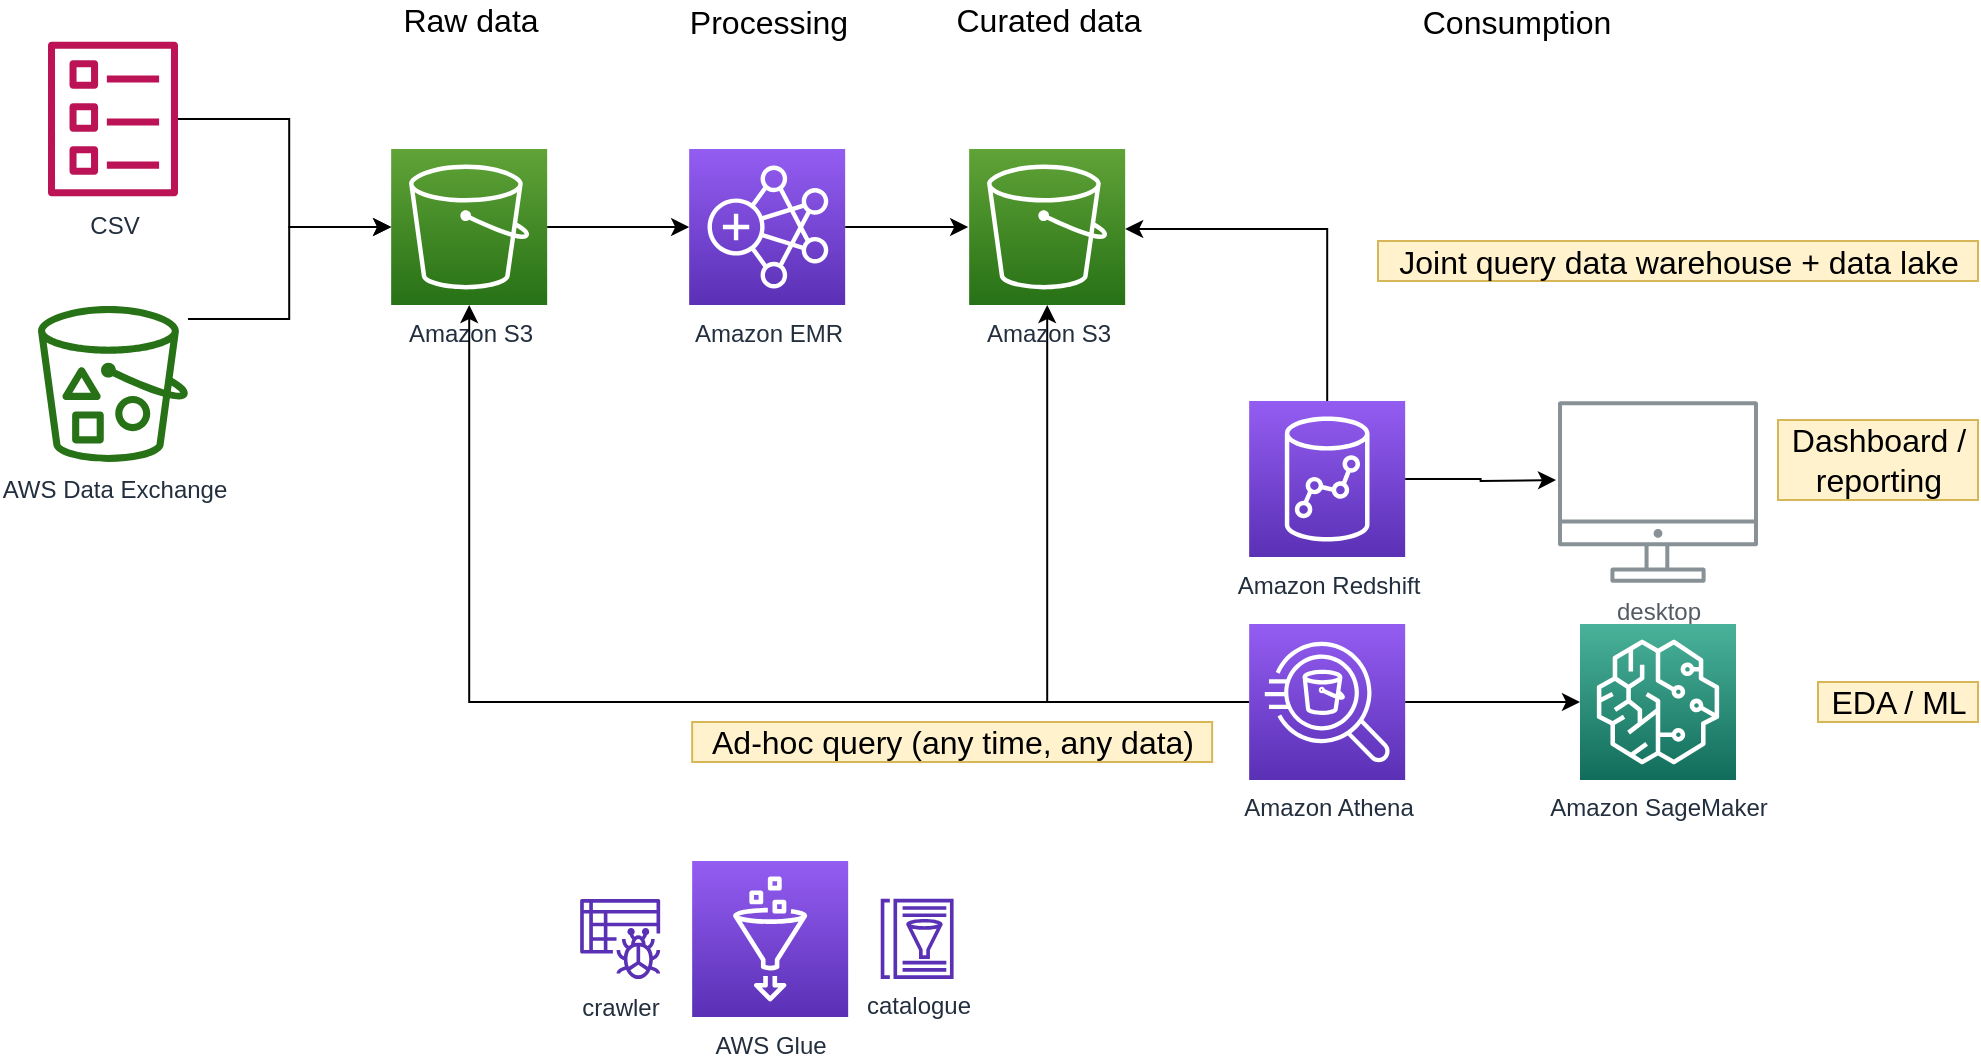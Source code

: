 <mxfile version="12.4.8" type="device" pages="10"><diagram name="00_full" id="GKLQstnQ7-5lVof6L0F3"><mxGraphModel dx="946" dy="595" grid="1" gridSize="10" guides="1" tooltips="1" connect="1" arrows="1" fold="1" page="1" pageScale="1" pageWidth="1169" pageHeight="827" math="0" shadow="0"><root><mxCell id="3rx2-EkXCwrATu4Odp12-0"/><mxCell id="3rx2-EkXCwrATu4Odp12-1" parent="3rx2-EkXCwrATu4Odp12-0"/><mxCell id="3rx2-EkXCwrATu4Odp12-2" value="desktop" style="outlineConnect=0;gradientColor=none;fontColor=#545B64;strokeColor=none;fillColor=#879196;dashed=0;verticalLabelPosition=bottom;verticalAlign=top;align=center;html=1;fontSize=12;fontStyle=0;aspect=fixed;shape=mxgraph.aws4.illustration_desktop;pointerEvents=1" vertex="1" parent="3rx2-EkXCwrATu4Odp12-1"><mxGeometry x="840" y="400.5" width="100" height="91" as="geometry"/></mxCell><mxCell id="3rx2-EkXCwrATu4Odp12-3" value="Processing" style="text;html=1;align=center;verticalAlign=middle;resizable=0;points=[];autosize=1;fontSize=16;" vertex="1" parent="3rx2-EkXCwrATu4Odp12-1"><mxGeometry x="399.58" y="200.5" width="90" height="20" as="geometry"/></mxCell><mxCell id="3rx2-EkXCwrATu4Odp12-4" value="Curated data" style="text;html=1;align=center;verticalAlign=middle;resizable=0;points=[];autosize=1;fontSize=16;" vertex="1" parent="3rx2-EkXCwrATu4Odp12-1"><mxGeometry x="529.58" y="200" width="110" height="20" as="geometry"/></mxCell><mxCell id="3rx2-EkXCwrATu4Odp12-5" value="Raw data" style="text;html=1;align=center;verticalAlign=middle;resizable=0;points=[];autosize=1;fontSize=16;" vertex="1" parent="3rx2-EkXCwrATu4Odp12-1"><mxGeometry x="255.58" y="200" width="80" height="20" as="geometry"/></mxCell><mxCell id="3rx2-EkXCwrATu4Odp12-6" value="" style="edgeStyle=orthogonalEdgeStyle;rounded=0;orthogonalLoop=1;jettySize=auto;html=1;fontSize=16;" edge="1" parent="3rx2-EkXCwrATu4Odp12-1" source="3rx2-EkXCwrATu4Odp12-7" target="3rx2-EkXCwrATu4Odp12-23"><mxGeometry relative="1" as="geometry"/></mxCell><mxCell id="3rx2-EkXCwrATu4Odp12-7" value="Amazon S3" style="outlineConnect=0;fontColor=#232F3E;gradientColor=#60A337;gradientDirection=north;fillColor=#277116;strokeColor=#ffffff;dashed=0;verticalLabelPosition=bottom;verticalAlign=top;align=center;html=1;fontSize=12;fontStyle=0;aspect=fixed;shape=mxgraph.aws4.resourceIcon;resIcon=mxgraph.aws4.s3;shadow=0;" vertex="1" parent="3rx2-EkXCwrATu4Odp12-1"><mxGeometry x="256.58" y="274.5" width="78" height="78" as="geometry"/></mxCell><mxCell id="3rx2-EkXCwrATu4Odp12-8" value="" style="edgeStyle=orthogonalEdgeStyle;rounded=0;orthogonalLoop=1;jettySize=auto;html=1;fontSize=16;" edge="1" parent="3rx2-EkXCwrATu4Odp12-1" source="3rx2-EkXCwrATu4Odp12-9" target="3rx2-EkXCwrATu4Odp12-7"><mxGeometry relative="1" as="geometry"><mxPoint x="315.58" y="260.5" as="targetPoint"/><Array as="points"><mxPoint x="205.58" y="359.5"/><mxPoint x="205.58" y="313.5"/></Array></mxGeometry></mxCell><mxCell id="3rx2-EkXCwrATu4Odp12-9" value="AWS Data Exchange" style="outlineConnect=0;fontColor=#232F3E;gradientColor=none;fillColor=#277116;strokeColor=none;dashed=0;verticalLabelPosition=bottom;verticalAlign=top;align=center;html=1;fontSize=12;fontStyle=0;aspect=fixed;pointerEvents=1;shape=mxgraph.aws4.bucket_with_objects;shadow=0;labelBackgroundColor=none;" vertex="1" parent="3rx2-EkXCwrATu4Odp12-1"><mxGeometry x="80" y="353" width="75" height="78" as="geometry"/></mxCell><mxCell id="3rx2-EkXCwrATu4Odp12-10" value="AWS Glue" style="outlineConnect=0;fontColor=#232F3E;gradientColor=#945DF2;gradientDirection=north;fillColor=#5A30B5;strokeColor=#ffffff;dashed=0;verticalLabelPosition=bottom;verticalAlign=top;align=center;html=1;fontSize=12;fontStyle=0;aspect=fixed;shape=mxgraph.aws4.resourceIcon;resIcon=mxgraph.aws4.glue;shadow=0;labelBackgroundColor=none;" vertex="1" parent="3rx2-EkXCwrATu4Odp12-1"><mxGeometry x="407.08" y="630.5" width="78" height="78" as="geometry"/></mxCell><mxCell id="3rx2-EkXCwrATu4Odp12-11" value="crawler" style="outlineConnect=0;fontColor=#232F3E;gradientColor=none;fillColor=#5A30B5;strokeColor=none;dashed=0;verticalLabelPosition=bottom;verticalAlign=top;align=center;html=1;fontSize=12;fontStyle=0;aspect=fixed;pointerEvents=1;shape=mxgraph.aws4.glue_crawlers;shadow=0;labelBackgroundColor=none;" vertex="1" parent="3rx2-EkXCwrATu4Odp12-1"><mxGeometry x="351.08" y="649.5" width="40" height="40" as="geometry"/></mxCell><mxCell id="3rx2-EkXCwrATu4Odp12-12" value="catalogue" style="outlineConnect=0;fontColor=#232F3E;gradientColor=none;fillColor=#5A30B5;strokeColor=none;dashed=0;verticalLabelPosition=bottom;verticalAlign=top;align=center;html=1;fontSize=12;fontStyle=0;aspect=fixed;pointerEvents=1;shape=mxgraph.aws4.glue_data_catalog;shadow=0;labelBackgroundColor=none;" vertex="1" parent="3rx2-EkXCwrATu4Odp12-1"><mxGeometry x="501.08" y="649.42" width="37" height="40.08" as="geometry"/></mxCell><mxCell id="3rx2-EkXCwrATu4Odp12-13" value="" style="edgeStyle=orthogonalEdgeStyle;rounded=0;orthogonalLoop=1;jettySize=auto;html=1;fontSize=16;" edge="1" parent="3rx2-EkXCwrATu4Odp12-1" source="3rx2-EkXCwrATu4Odp12-14" target="3rx2-EkXCwrATu4Odp12-7"><mxGeometry relative="1" as="geometry"><mxPoint x="230.0" y="259.5" as="targetPoint"/><Array as="points"><mxPoint x="205.58" y="259.5"/><mxPoint x="205.58" y="313.5"/></Array></mxGeometry></mxCell><mxCell id="3rx2-EkXCwrATu4Odp12-14" value="CSV" style="outlineConnect=0;fontColor=#232F3E;gradientColor=none;fillColor=#BC1356;strokeColor=none;dashed=0;verticalLabelPosition=bottom;verticalAlign=top;align=center;html=1;fontSize=12;fontStyle=0;aspect=fixed;pointerEvents=1;shape=mxgraph.aws4.template;shadow=0;labelBackgroundColor=none;" vertex="1" parent="3rx2-EkXCwrATu4Odp12-1"><mxGeometry x="85" y="220.5" width="65" height="78" as="geometry"/></mxCell><mxCell id="3rx2-EkXCwrATu4Odp12-15" value="" style="edgeStyle=orthogonalEdgeStyle;rounded=0;orthogonalLoop=1;jettySize=auto;html=1;fontSize=16;entryX=0;entryY=0.5;entryDx=0;entryDy=0;entryPerimeter=0;" edge="1" parent="3rx2-EkXCwrATu4Odp12-1" source="3rx2-EkXCwrATu4Odp12-17"><mxGeometry relative="1" as="geometry"><mxPoint x="839" y="440" as="targetPoint"/></mxGeometry></mxCell><mxCell id="3rx2-EkXCwrATu4Odp12-16" value="" style="edgeStyle=orthogonalEdgeStyle;rounded=0;orthogonalLoop=1;jettySize=auto;html=1;" edge="1" parent="3rx2-EkXCwrATu4Odp12-1" source="3rx2-EkXCwrATu4Odp12-17" target="3rx2-EkXCwrATu4Odp12-24"><mxGeometry relative="1" as="geometry"><mxPoint x="724.58" y="320.5" as="targetPoint"/><Array as="points"><mxPoint x="725.58" y="314.5"/></Array></mxGeometry></mxCell><mxCell id="3rx2-EkXCwrATu4Odp12-17" value="Amazon Redshift" style="outlineConnect=0;fontColor=#232F3E;gradientColor=#945DF2;gradientDirection=north;fillColor=#5A30B5;strokeColor=#ffffff;dashed=0;verticalLabelPosition=bottom;verticalAlign=top;align=center;html=1;fontSize=12;fontStyle=0;aspect=fixed;shape=mxgraph.aws4.resourceIcon;resIcon=mxgraph.aws4.redshift;shadow=0;labelBackgroundColor=none;" vertex="1" parent="3rx2-EkXCwrATu4Odp12-1"><mxGeometry x="685.58" y="400.5" width="78" height="78" as="geometry"/></mxCell><mxCell id="3rx2-EkXCwrATu4Odp12-18" value="" style="edgeStyle=orthogonalEdgeStyle;rounded=0;orthogonalLoop=1;jettySize=auto;html=1;fontSize=16;" edge="1" parent="3rx2-EkXCwrATu4Odp12-1" source="3rx2-EkXCwrATu4Odp12-21" target="3rx2-EkXCwrATu4Odp12-25"><mxGeometry relative="1" as="geometry"><mxPoint x="863.58" y="551.5" as="targetPoint"/></mxGeometry></mxCell><mxCell id="3rx2-EkXCwrATu4Odp12-19" value="" style="edgeStyle=orthogonalEdgeStyle;rounded=0;orthogonalLoop=1;jettySize=auto;html=1;" edge="1" parent="3rx2-EkXCwrATu4Odp12-1" source="3rx2-EkXCwrATu4Odp12-21" target="3rx2-EkXCwrATu4Odp12-7"><mxGeometry relative="1" as="geometry"><mxPoint x="605.58" y="492.67" as="targetPoint"/></mxGeometry></mxCell><mxCell id="3rx2-EkXCwrATu4Odp12-20" value="" style="edgeStyle=orthogonalEdgeStyle;rounded=0;orthogonalLoop=1;jettySize=auto;html=1;" edge="1" parent="3rx2-EkXCwrATu4Odp12-1" source="3rx2-EkXCwrATu4Odp12-21" target="3rx2-EkXCwrATu4Odp12-24"><mxGeometry relative="1" as="geometry"/></mxCell><mxCell id="3rx2-EkXCwrATu4Odp12-21" value="Amazon Athena" style="outlineConnect=0;fontColor=#232F3E;gradientColor=#945DF2;gradientDirection=north;fillColor=#5A30B5;strokeColor=#ffffff;dashed=0;verticalLabelPosition=bottom;verticalAlign=top;align=center;html=1;fontSize=12;fontStyle=0;aspect=fixed;shape=mxgraph.aws4.resourceIcon;resIcon=mxgraph.aws4.athena;shadow=0;labelBackgroundColor=none;" vertex="1" parent="3rx2-EkXCwrATu4Odp12-1"><mxGeometry x="685.58" y="512" width="78" height="78" as="geometry"/></mxCell><mxCell id="3rx2-EkXCwrATu4Odp12-22" value="" style="edgeStyle=orthogonalEdgeStyle;rounded=0;orthogonalLoop=1;jettySize=auto;html=1;fontSize=16;" edge="1" parent="3rx2-EkXCwrATu4Odp12-1" source="3rx2-EkXCwrATu4Odp12-23"><mxGeometry relative="1" as="geometry"><mxPoint x="545.08" y="313.5" as="targetPoint"/></mxGeometry></mxCell><mxCell id="3rx2-EkXCwrATu4Odp12-23" value="Amazon EMR" style="outlineConnect=0;fontColor=#232F3E;gradientColor=#945DF2;gradientDirection=north;fillColor=#5A30B5;strokeColor=#ffffff;dashed=0;verticalLabelPosition=bottom;verticalAlign=top;align=center;html=1;fontSize=12;fontStyle=0;aspect=fixed;shape=mxgraph.aws4.resourceIcon;resIcon=mxgraph.aws4.emr;shadow=0;labelBackgroundColor=none;" vertex="1" parent="3rx2-EkXCwrATu4Odp12-1"><mxGeometry x="405.58" y="274.5" width="78" height="78" as="geometry"/></mxCell><mxCell id="3rx2-EkXCwrATu4Odp12-24" value="Amazon S3" style="outlineConnect=0;fontColor=#232F3E;gradientColor=#60A337;gradientDirection=north;fillColor=#277116;strokeColor=#ffffff;dashed=0;verticalLabelPosition=bottom;verticalAlign=top;align=center;html=1;fontSize=12;fontStyle=0;aspect=fixed;shape=mxgraph.aws4.resourceIcon;resIcon=mxgraph.aws4.s3;shadow=0;" vertex="1" parent="3rx2-EkXCwrATu4Odp12-1"><mxGeometry x="545.58" y="274.5" width="78" height="78" as="geometry"/></mxCell><mxCell id="3rx2-EkXCwrATu4Odp12-25" value="Amazon SageMaker" style="outlineConnect=0;fontColor=#232F3E;gradientColor=#4AB29A;gradientDirection=north;fillColor=#116D5B;strokeColor=#ffffff;dashed=0;verticalLabelPosition=bottom;verticalAlign=top;align=center;html=1;fontSize=12;fontStyle=0;aspect=fixed;shape=mxgraph.aws4.resourceIcon;resIcon=mxgraph.aws4.sagemaker;shadow=0;labelBackgroundColor=none;" vertex="1" parent="3rx2-EkXCwrATu4Odp12-1"><mxGeometry x="851.0" y="512" width="78" height="78" as="geometry"/></mxCell><mxCell id="3rx2-EkXCwrATu4Odp12-26" value="Consumption" style="text;html=1;align=center;verticalAlign=middle;resizable=0;points=[];autosize=1;fontSize=16;" vertex="1" parent="3rx2-EkXCwrATu4Odp12-1"><mxGeometry x="763.58" y="200.5" width="110" height="20" as="geometry"/></mxCell><mxCell id="3rx2-EkXCwrATu4Odp12-27" value="&lt;div&gt;Dashboard /&lt;/div&gt;&lt;div&gt;reporting&lt;br&gt;&lt;/div&gt;" style="text;html=1;align=center;verticalAlign=middle;resizable=0;points=[];autosize=1;fontSize=16;fillColor=#fff2cc;strokeColor=#d6b656;" vertex="1" parent="3rx2-EkXCwrATu4Odp12-1"><mxGeometry x="950.0" y="410" width="100" height="40" as="geometry"/></mxCell><mxCell id="3rx2-EkXCwrATu4Odp12-28" value="EDA / ML" style="text;html=1;align=center;verticalAlign=middle;resizable=0;points=[];autosize=1;fontSize=16;fillColor=#fff2cc;strokeColor=#d6b656;" vertex="1" parent="3rx2-EkXCwrATu4Odp12-1"><mxGeometry x="970.0" y="541" width="80" height="20" as="geometry"/></mxCell><mxCell id="3rx2-EkXCwrATu4Odp12-29" value="Joint query data warehouse + data lake" style="text;html=1;align=center;verticalAlign=middle;resizable=0;points=[];autosize=1;fontSize=16;fillColor=#fff2cc;strokeColor=#d6b656;" vertex="1" parent="3rx2-EkXCwrATu4Odp12-1"><mxGeometry x="750.0" y="320.5" width="300" height="20" as="geometry"/></mxCell><mxCell id="3rx2-EkXCwrATu4Odp12-30" value="Ad-hoc query (any time, any data)" style="text;html=1;align=center;verticalAlign=middle;resizable=0;points=[];autosize=1;fontSize=16;fillColor=#fff2cc;strokeColor=#d6b656;" vertex="1" parent="3rx2-EkXCwrATu4Odp12-1"><mxGeometry x="407.08" y="561" width="260" height="20" as="geometry"/></mxCell></root></mxGraphModel></diagram><diagram id="28jTeWL5jl0K-ozA1psI" name="00_condense"><mxGraphModel dx="1351" dy="850" grid="1" gridSize="10" guides="1" tooltips="1" connect="1" arrows="1" fold="1" page="1" pageScale="1" pageWidth="1169" pageHeight="827" math="0" shadow="0"><root><mxCell id="pvsDEKqfKqpn3GGXl1eQ-0"/><mxCell id="pvsDEKqfKqpn3GGXl1eQ-1" parent="pvsDEKqfKqpn3GGXl1eQ-0"/><mxCell id="pvsDEKqfKqpn3GGXl1eQ-2" value="Processing" style="text;html=1;align=center;verticalAlign=middle;resizable=0;points=[];autosize=1;fontSize=16;" parent="pvsDEKqfKqpn3GGXl1eQ-1" vertex="1"><mxGeometry x="399.58" y="200.5" width="90" height="20" as="geometry"/></mxCell><mxCell id="pvsDEKqfKqpn3GGXl1eQ-3" value="Curated data" style="text;html=1;align=center;verticalAlign=middle;resizable=0;points=[];autosize=1;fontSize=16;" parent="pvsDEKqfKqpn3GGXl1eQ-1" vertex="1"><mxGeometry x="529.58" y="200" width="110" height="20" as="geometry"/></mxCell><mxCell id="pvsDEKqfKqpn3GGXl1eQ-4" value="Raw data" style="text;html=1;align=center;verticalAlign=middle;resizable=0;points=[];autosize=1;fontSize=16;" parent="pvsDEKqfKqpn3GGXl1eQ-1" vertex="1"><mxGeometry x="255.58" y="200" width="80" height="20" as="geometry"/></mxCell><mxCell id="pvsDEKqfKqpn3GGXl1eQ-5" value="" style="edgeStyle=orthogonalEdgeStyle;rounded=0;orthogonalLoop=1;jettySize=auto;html=1;fontSize=16;" parent="pvsDEKqfKqpn3GGXl1eQ-1" source="pvsDEKqfKqpn3GGXl1eQ-6" target="gVqpliFxACIbC6INJgNB-0" edge="1"><mxGeometry relative="1" as="geometry"><mxPoint x="405.58" y="313.5" as="targetPoint"/></mxGeometry></mxCell><mxCell id="pvsDEKqfKqpn3GGXl1eQ-6" value="Amazon S3" style="outlineConnect=0;fontColor=#232F3E;gradientColor=#60A337;gradientDirection=north;fillColor=#277116;strokeColor=#ffffff;dashed=0;verticalLabelPosition=bottom;verticalAlign=top;align=center;html=1;fontSize=12;fontStyle=0;aspect=fixed;shape=mxgraph.aws4.resourceIcon;resIcon=mxgraph.aws4.s3;shadow=0;" parent="pvsDEKqfKqpn3GGXl1eQ-1" vertex="1"><mxGeometry x="255.58" y="274.5" width="78" height="78" as="geometry"/></mxCell><mxCell id="pvsDEKqfKqpn3GGXl1eQ-9" value="AWS Glue" style="outlineConnect=0;fontColor=#232F3E;gradientColor=#945DF2;gradientDirection=north;fillColor=#5A30B5;strokeColor=#ffffff;dashed=0;verticalLabelPosition=bottom;verticalAlign=top;align=center;html=1;fontSize=12;fontStyle=0;aspect=fixed;shape=mxgraph.aws4.resourceIcon;resIcon=mxgraph.aws4.glue;shadow=0;labelBackgroundColor=none;" parent="pvsDEKqfKqpn3GGXl1eQ-1" vertex="1"><mxGeometry x="401.08" y="483" width="78" height="78" as="geometry"/></mxCell><mxCell id="pvsDEKqfKqpn3GGXl1eQ-10" value="crawler" style="outlineConnect=0;fontColor=#232F3E;gradientColor=none;fillColor=#5A30B5;strokeColor=none;dashed=0;verticalLabelPosition=bottom;verticalAlign=top;align=center;html=1;fontSize=12;fontStyle=0;aspect=fixed;pointerEvents=1;shape=mxgraph.aws4.glue_crawlers;shadow=0;labelBackgroundColor=none;" parent="pvsDEKqfKqpn3GGXl1eQ-1" vertex="1"><mxGeometry x="345.08" y="502" width="40" height="40" as="geometry"/></mxCell><mxCell id="pvsDEKqfKqpn3GGXl1eQ-11" value="catalogue" style="outlineConnect=0;fontColor=#232F3E;gradientColor=none;fillColor=#5A30B5;strokeColor=none;dashed=0;verticalLabelPosition=bottom;verticalAlign=top;align=center;html=1;fontSize=12;fontStyle=0;aspect=fixed;pointerEvents=1;shape=mxgraph.aws4.glue_data_catalog;shadow=0;labelBackgroundColor=none;" parent="pvsDEKqfKqpn3GGXl1eQ-1" vertex="1"><mxGeometry x="495.08" y="501.92" width="37" height="40.08" as="geometry"/></mxCell><mxCell id="BkY37EVzq2oAwr2mrJbB-5" style="edgeStyle=orthogonalEdgeStyle;rounded=0;orthogonalLoop=1;jettySize=auto;html=1;" edge="1" parent="pvsDEKqfKqpn3GGXl1eQ-1" source="pvsDEKqfKqpn3GGXl1eQ-13" target="pvsDEKqfKqpn3GGXl1eQ-6"><mxGeometry relative="1" as="geometry"/></mxCell><mxCell id="pvsDEKqfKqpn3GGXl1eQ-13" value="CSV" style="outlineConnect=0;fontColor=#232F3E;gradientColor=none;fillColor=#BC1356;strokeColor=none;dashed=0;verticalLabelPosition=bottom;verticalAlign=top;align=center;html=1;fontSize=12;fontStyle=0;aspect=fixed;pointerEvents=1;shape=mxgraph.aws4.template;shadow=0;labelBackgroundColor=none;" parent="pvsDEKqfKqpn3GGXl1eQ-1" vertex="1"><mxGeometry x="85" y="274.5" width="65" height="78" as="geometry"/></mxCell><mxCell id="pvsDEKqfKqpn3GGXl1eQ-18" value="" style="edgeStyle=orthogonalEdgeStyle;rounded=0;orthogonalLoop=1;jettySize=auto;html=1;" parent="pvsDEKqfKqpn3GGXl1eQ-1" source="pvsDEKqfKqpn3GGXl1eQ-20" target="pvsDEKqfKqpn3GGXl1eQ-6" edge="1"><mxGeometry relative="1" as="geometry"><mxPoint x="605.58" y="492.67" as="targetPoint"/></mxGeometry></mxCell><mxCell id="pvsDEKqfKqpn3GGXl1eQ-19" value="" style="edgeStyle=orthogonalEdgeStyle;rounded=0;orthogonalLoop=1;jettySize=auto;html=1;" parent="pvsDEKqfKqpn3GGXl1eQ-1" source="pvsDEKqfKqpn3GGXl1eQ-20" target="pvsDEKqfKqpn3GGXl1eQ-23" edge="1"><mxGeometry relative="1" as="geometry"/></mxCell><mxCell id="BkY37EVzq2oAwr2mrJbB-1" value="" style="edgeStyle=orthogonalEdgeStyle;rounded=0;orthogonalLoop=1;jettySize=auto;html=1;" edge="1" parent="pvsDEKqfKqpn3GGXl1eQ-1" source="pvsDEKqfKqpn3GGXl1eQ-20" target="BkY37EVzq2oAwr2mrJbB-0"><mxGeometry relative="1" as="geometry"><mxPoint x="724.58" y="320.5" as="targetPoint"/></mxGeometry></mxCell><mxCell id="BkY37EVzq2oAwr2mrJbB-2" style="edgeStyle=orthogonalEdgeStyle;rounded=0;orthogonalLoop=1;jettySize=auto;html=1;" edge="1" parent="pvsDEKqfKqpn3GGXl1eQ-1" source="pvsDEKqfKqpn3GGXl1eQ-20" target="pvsDEKqfKqpn3GGXl1eQ-24"><mxGeometry relative="1" as="geometry"/></mxCell><mxCell id="pvsDEKqfKqpn3GGXl1eQ-20" value="Amazon Athena" style="outlineConnect=0;fontColor=#232F3E;gradientColor=#945DF2;gradientDirection=north;fillColor=#5A30B5;strokeColor=#ffffff;dashed=0;verticalLabelPosition=bottom;verticalAlign=top;align=center;html=1;fontSize=12;fontStyle=0;aspect=fixed;shape=mxgraph.aws4.resourceIcon;resIcon=mxgraph.aws4.athena;shadow=0;labelBackgroundColor=none;" parent="pvsDEKqfKqpn3GGXl1eQ-1" vertex="1"><mxGeometry x="685.58" y="400.5" width="78" height="78" as="geometry"/></mxCell><mxCell id="pvsDEKqfKqpn3GGXl1eQ-23" value="Amazon S3" style="outlineConnect=0;fontColor=#232F3E;gradientColor=#60A337;gradientDirection=north;fillColor=#277116;strokeColor=#ffffff;dashed=0;verticalLabelPosition=bottom;verticalAlign=top;align=center;html=1;fontSize=12;fontStyle=0;aspect=fixed;shape=mxgraph.aws4.resourceIcon;resIcon=mxgraph.aws4.s3;shadow=0;" parent="pvsDEKqfKqpn3GGXl1eQ-1" vertex="1"><mxGeometry x="545.58" y="274.5" width="78" height="78" as="geometry"/></mxCell><mxCell id="pvsDEKqfKqpn3GGXl1eQ-24" value="Amazon SageMaker" style="outlineConnect=0;fontColor=#232F3E;gradientColor=#4AB29A;gradientDirection=north;fillColor=#116D5B;strokeColor=#ffffff;dashed=0;verticalLabelPosition=bottom;verticalAlign=top;align=center;html=1;fontSize=12;fontStyle=0;aspect=fixed;shape=mxgraph.aws4.resourceIcon;resIcon=mxgraph.aws4.sagemaker;shadow=0;labelBackgroundColor=none;" parent="pvsDEKqfKqpn3GGXl1eQ-1" vertex="1"><mxGeometry x="851.0" y="530" width="78" height="78" as="geometry"/></mxCell><mxCell id="pvsDEKqfKqpn3GGXl1eQ-25" value="Consumption" style="text;html=1;align=center;verticalAlign=middle;resizable=0;points=[];autosize=1;fontSize=16;" parent="pvsDEKqfKqpn3GGXl1eQ-1" vertex="1"><mxGeometry x="763.58" y="200.5" width="110" height="20" as="geometry"/></mxCell><mxCell id="pvsDEKqfKqpn3GGXl1eQ-27" value="Visualize" style="text;html=1;align=center;verticalAlign=middle;resizable=0;points=[];autosize=1;fontSize=16;fillColor=#fff2cc;strokeColor=#d6b656;" parent="pvsDEKqfKqpn3GGXl1eQ-1" vertex="1"><mxGeometry x="970.0" y="304" width="80" height="20" as="geometry"/></mxCell><mxCell id="pvsDEKqfKqpn3GGXl1eQ-28" value="EDA / ML" style="text;html=1;align=center;verticalAlign=middle;resizable=0;points=[];autosize=1;fontSize=16;fillColor=#fff2cc;strokeColor=#d6b656;" parent="pvsDEKqfKqpn3GGXl1eQ-1" vertex="1"><mxGeometry x="970.0" y="559" width="80" height="20" as="geometry"/></mxCell><mxCell id="BkY37EVzq2oAwr2mrJbB-4" style="edgeStyle=orthogonalEdgeStyle;rounded=0;orthogonalLoop=1;jettySize=auto;html=1;" edge="1" parent="pvsDEKqfKqpn3GGXl1eQ-1" source="gVqpliFxACIbC6INJgNB-0" target="pvsDEKqfKqpn3GGXl1eQ-23"><mxGeometry relative="1" as="geometry"/></mxCell><mxCell id="gVqpliFxACIbC6INJgNB-0" value="Amazon Athena" style="outlineConnect=0;fontColor=#232F3E;gradientColor=#945DF2;gradientDirection=north;fillColor=#5A30B5;strokeColor=#ffffff;dashed=0;verticalLabelPosition=bottom;verticalAlign=top;align=center;html=1;fontSize=12;fontStyle=0;aspect=fixed;shape=mxgraph.aws4.resourceIcon;resIcon=mxgraph.aws4.athena;shadow=0;labelBackgroundColor=none;" vertex="1" parent="pvsDEKqfKqpn3GGXl1eQ-1"><mxGeometry x="401.08" y="274.5" width="78" height="78" as="geometry"/></mxCell><mxCell id="BkY37EVzq2oAwr2mrJbB-0" value="&lt;div&gt;Amazon QuickSight&lt;/div&gt;" style="outlineConnect=0;fontColor=#232F3E;gradientColor=#945DF2;gradientDirection=north;fillColor=#5A30B5;strokeColor=#ffffff;dashed=0;verticalLabelPosition=bottom;verticalAlign=top;align=center;html=1;fontSize=12;fontStyle=0;aspect=fixed;shape=mxgraph.aws4.resourceIcon;resIcon=mxgraph.aws4.quicksight;" vertex="1" parent="pvsDEKqfKqpn3GGXl1eQ-1"><mxGeometry x="851" y="275" width="78" height="78" as="geometry"/></mxCell></root></mxGraphModel></diagram><diagram id="U-VsPy1Z29T7NW2AQ48v" name="03_catalogue"><mxGraphModel dx="946" dy="595" grid="1" gridSize="10" guides="1" tooltips="1" connect="1" arrows="1" fold="1" page="1" pageScale="1" pageWidth="1169" pageHeight="827" math="0" shadow="0"><root><mxCell id="6fgmpTFFbpjhXCeBnfsn-0"/><mxCell id="6fgmpTFFbpjhXCeBnfsn-1" parent="6fgmpTFFbpjhXCeBnfsn-0"/><mxCell id="5Q3wDxLrMchPU_UJPFLm-0" value="AWS Glue" style="fillColor=none;strokeColor=#5A6C86;dashed=1;verticalAlign=top;fontStyle=0;fontColor=#5A6C86;" parent="6fgmpTFFbpjhXCeBnfsn-1" vertex="1"><mxGeometry x="520" y="180" width="220" height="390" as="geometry"/></mxCell><mxCell id="6fgmpTFFbpjhXCeBnfsn-3" value="Raw data (TSV)" style="outlineConnect=0;fontColor=#232F3E;gradientColor=none;fillColor=#277116;strokeColor=none;dashed=0;verticalLabelPosition=bottom;verticalAlign=top;align=center;html=1;fontSize=12;fontStyle=0;aspect=fixed;pointerEvents=1;shape=mxgraph.aws4.bucket_with_objects;" parent="6fgmpTFFbpjhXCeBnfsn-1" vertex="1"><mxGeometry x="397.5" y="340" width="75" height="78" as="geometry"/></mxCell><mxCell id="6fgmpTFFbpjhXCeBnfsn-4" value="" style="edgeStyle=orthogonalEdgeStyle;rounded=0;orthogonalLoop=1;jettySize=auto;html=1;" parent="6fgmpTFFbpjhXCeBnfsn-1" source="6fgmpTFFbpjhXCeBnfsn-6" target="6fgmpTFFbpjhXCeBnfsn-3" edge="1"><mxGeometry relative="1" as="geometry"><mxPoint x="527.5" y="289" as="targetPoint"/></mxGeometry></mxCell><mxCell id="6fgmpTFFbpjhXCeBnfsn-5" value="" style="edgeStyle=orthogonalEdgeStyle;rounded=0;orthogonalLoop=1;jettySize=auto;html=1;" parent="6fgmpTFFbpjhXCeBnfsn-1" source="6fgmpTFFbpjhXCeBnfsn-6" target="6fgmpTFFbpjhXCeBnfsn-8" edge="1"><mxGeometry relative="1" as="geometry"><mxPoint x="646.5" y="408" as="targetPoint"/></mxGeometry></mxCell><mxCell id="6fgmpTFFbpjhXCeBnfsn-6" value="crawler" style="outlineConnect=0;fontColor=#232F3E;gradientColor=none;fillColor=#5A30B5;strokeColor=none;dashed=0;verticalLabelPosition=bottom;verticalAlign=top;align=center;html=1;fontSize=12;fontStyle=0;aspect=fixed;pointerEvents=1;shape=mxgraph.aws4.glue_crawlers;" parent="6fgmpTFFbpjhXCeBnfsn-1" vertex="1"><mxGeometry x="607.5" y="250" width="78" height="78" as="geometry"/></mxCell><mxCell id="6fgmpTFFbpjhXCeBnfsn-8" value="Data catalogue" style="outlineConnect=0;fontColor=#232F3E;gradientColor=none;fillColor=#5A30B5;strokeColor=none;dashed=0;verticalLabelPosition=bottom;verticalAlign=top;align=center;html=1;fontSize=12;fontStyle=0;aspect=fixed;pointerEvents=1;shape=mxgraph.aws4.glue_data_catalog;" parent="6fgmpTFFbpjhXCeBnfsn-1" vertex="1"><mxGeometry x="610.5" y="440" width="72" height="78" as="geometry"/></mxCell><mxCell id="6fgmpTFFbpjhXCeBnfsn-9" value="crawl" style="text;html=1;align=center;verticalAlign=middle;resizable=0;points=[];autosize=1;fillColor=#fff2cc;strokeColor=#d6b656;" parent="6fgmpTFFbpjhXCeBnfsn-1" vertex="1"><mxGeometry x="537.5" y="259" width="40" height="20" as="geometry"/></mxCell><mxCell id="6fgmpTFFbpjhXCeBnfsn-10" value="update" style="text;html=1;align=center;verticalAlign=middle;resizable=0;points=[];autosize=1;fillColor=#fff2cc;strokeColor=#d6b656;" parent="6fgmpTFFbpjhXCeBnfsn-1" vertex="1"><mxGeometry x="587.5" y="370" width="50" height="20" as="geometry"/></mxCell><mxCell id="5Q3wDxLrMchPU_UJPFLm-1" value="" style="outlineConnect=0;fontColor=#232F3E;gradientColor=#945DF2;gradientDirection=north;fillColor=#5A30B5;strokeColor=#ffffff;dashed=0;verticalLabelPosition=bottom;verticalAlign=top;align=center;html=1;fontSize=12;fontStyle=0;aspect=fixed;shape=mxgraph.aws4.resourceIcon;resIcon=mxgraph.aws4.glue;" parent="6fgmpTFFbpjhXCeBnfsn-1" vertex="1"><mxGeometry x="686" y="140" width="78" height="78" as="geometry"/></mxCell></root></mxGraphModel></diagram><diagram id="kKbvsb79v2O4-xA4xWLM" name="04_quicklook"><mxGraphModel dx="946" dy="595" grid="1" gridSize="10" guides="1" tooltips="1" connect="1" arrows="1" fold="1" page="1" pageScale="1" pageWidth="1169" pageHeight="827" math="0" shadow="0"><root><mxCell id="tdP_LiCUqxxIfHCXG3zi-0"/><mxCell id="tdP_LiCUqxxIfHCXG3zi-1" parent="tdP_LiCUqxxIfHCXG3zi-0"/><mxCell id="tdP_LiCUqxxIfHCXG3zi-2" value="Data" style="outlineConnect=0;fontColor=#232F3E;gradientColor=none;fillColor=#277116;strokeColor=none;dashed=0;verticalLabelPosition=bottom;verticalAlign=top;align=center;html=1;fontSize=12;fontStyle=0;aspect=fixed;pointerEvents=1;shape=mxgraph.aws4.bucket_with_objects;" parent="tdP_LiCUqxxIfHCXG3zi-1" vertex="1"><mxGeometry x="390" y="384" width="75" height="78" as="geometry"/></mxCell><mxCell id="tdP_LiCUqxxIfHCXG3zi-3" value="Glue data catalogue" style="outlineConnect=0;fontColor=#232F3E;gradientColor=none;fillColor=#5A30B5;strokeColor=none;dashed=0;verticalLabelPosition=bottom;verticalAlign=top;align=center;html=1;fontSize=12;fontStyle=0;aspect=fixed;pointerEvents=1;shape=mxgraph.aws4.glue_data_catalog;" parent="tdP_LiCUqxxIfHCXG3zi-1" vertex="1"><mxGeometry x="392" y="130" width="72" height="78" as="geometry"/></mxCell><mxCell id="tdP_LiCUqxxIfHCXG3zi-4" value="" style="edgeStyle=orthogonalEdgeStyle;rounded=0;orthogonalLoop=1;jettySize=auto;html=1;" parent="tdP_LiCUqxxIfHCXG3zi-1" source="tdP_LiCUqxxIfHCXG3zi-6" target="tdP_LiCUqxxIfHCXG3zi-3" edge="1"><mxGeometry relative="1" as="geometry"><mxPoint x="541" y="180" as="targetPoint"/></mxGeometry></mxCell><mxCell id="tdP_LiCUqxxIfHCXG3zi-5" value="" style="edgeStyle=orthogonalEdgeStyle;rounded=0;orthogonalLoop=1;jettySize=auto;html=1;" parent="tdP_LiCUqxxIfHCXG3zi-1" source="tdP_LiCUqxxIfHCXG3zi-6" target="tdP_LiCUqxxIfHCXG3zi-2" edge="1"><mxGeometry relative="1" as="geometry"><mxPoint x="541" y="418" as="targetPoint"/></mxGeometry></mxCell><mxCell id="tdP_LiCUqxxIfHCXG3zi-6" value="Amazon Athena" style="outlineConnect=0;fontColor=#232F3E;gradientColor=#945DF2;gradientDirection=north;fillColor=#5A30B5;strokeColor=#ffffff;dashed=0;verticalLabelPosition=bottom;verticalAlign=top;align=center;html=1;fontSize=12;fontStyle=0;aspect=fixed;shape=mxgraph.aws4.resourceIcon;resIcon=mxgraph.aws4.athena;" parent="tdP_LiCUqxxIfHCXG3zi-1" vertex="1"><mxGeometry x="502" y="260" width="78" height="78" as="geometry"/></mxCell></root></mxGraphModel></diagram><diagram id="TCkldgNRyLq6CObtvKFP" name="05_processing"><mxGraphModel dx="946" dy="595" grid="1" gridSize="10" guides="1" tooltips="1" connect="1" arrows="1" fold="1" page="1" pageScale="1" pageWidth="1169" pageHeight="827" math="0" shadow="0"><root><mxCell id="VKGWvXrIT0yEm1uhFLNP-0"/><mxCell id="VKGWvXrIT0yEm1uhFLNP-1" parent="VKGWvXrIT0yEm1uhFLNP-0"/><mxCell id="CdfoDP0QQlLKrm-cvLHz-0" value="AWS Glue" style="fillColor=none;strokeColor=#5A6C86;dashed=1;verticalAlign=top;fontStyle=0;fontColor=#5A6C86;" parent="VKGWvXrIT0yEm1uhFLNP-1" vertex="1"><mxGeometry x="410" y="189" width="350" height="200" as="geometry"/></mxCell><mxCell id="VKGWvXrIT0yEm1uhFLNP-4" value="Data Catalogue" style="outlineConnect=0;fontColor=#232F3E;gradientColor=none;fillColor=#5A30B5;strokeColor=none;dashed=0;verticalLabelPosition=bottom;verticalAlign=top;align=center;html=1;fontSize=12;fontStyle=0;aspect=fixed;pointerEvents=1;shape=mxgraph.aws4.glue_data_catalog;" parent="VKGWvXrIT0yEm1uhFLNP-1" vertex="1"><mxGeometry x="453" y="249" width="72" height="78" as="geometry"/></mxCell><mxCell id="VKGWvXrIT0yEm1uhFLNP-5" value="" style="edgeStyle=orthogonalEdgeStyle;rounded=0;orthogonalLoop=1;jettySize=auto;html=1;" parent="VKGWvXrIT0yEm1uhFLNP-1" source="VKGWvXrIT0yEm1uhFLNP-8" edge="1"><mxGeometry relative="1" as="geometry"><mxPoint x="489" y="329" as="targetPoint"/></mxGeometry></mxCell><mxCell id="VKGWvXrIT0yEm1uhFLNP-6" value="" style="edgeStyle=orthogonalEdgeStyle;rounded=0;orthogonalLoop=1;jettySize=auto;html=1;" parent="VKGWvXrIT0yEm1uhFLNP-1" source="VKGWvXrIT0yEm1uhFLNP-8" target="VKGWvXrIT0yEm1uhFLNP-9" edge="1"><mxGeometry relative="1" as="geometry"><mxPoint x="370" y="448" as="targetPoint"/></mxGeometry></mxCell><mxCell id="VKGWvXrIT0yEm1uhFLNP-7" value="" style="edgeStyle=orthogonalEdgeStyle;rounded=0;orthogonalLoop=1;jettySize=auto;html=1;" parent="VKGWvXrIT0yEm1uhFLNP-1" source="VKGWvXrIT0yEm1uhFLNP-8" target="VKGWvXrIT0yEm1uhFLNP-10" edge="1"><mxGeometry relative="1" as="geometry"><mxPoint x="608" y="448" as="targetPoint"/></mxGeometry></mxCell><mxCell id="VKGWvXrIT0yEm1uhFLNP-8" value="Amazon EMR" style="outlineConnect=0;fontColor=#232F3E;gradientColor=#945DF2;gradientDirection=north;fillColor=#5A30B5;strokeColor=#ffffff;dashed=0;verticalLabelPosition=bottom;verticalAlign=top;align=center;html=1;fontSize=12;fontStyle=0;aspect=fixed;shape=mxgraph.aws4.resourceIcon;resIcon=mxgraph.aws4.emr;" parent="VKGWvXrIT0yEm1uhFLNP-1" vertex="1"><mxGeometry x="450" y="409" width="78" height="78" as="geometry"/></mxCell><mxCell id="VKGWvXrIT0yEm1uhFLNP-9" value="Raw data (TSV)" style="outlineConnect=0;fontColor=#232F3E;gradientColor=none;fillColor=#277116;strokeColor=none;dashed=0;verticalLabelPosition=bottom;verticalAlign=top;align=center;html=1;fontSize=12;fontStyle=0;aspect=fixed;pointerEvents=1;shape=mxgraph.aws4.bucket_with_objects;" parent="VKGWvXrIT0yEm1uhFLNP-1" vertex="1"><mxGeometry x="260" y="409" width="75" height="78" as="geometry"/></mxCell><mxCell id="VKGWvXrIT0yEm1uhFLNP-10" value="Curated data (Parquet)" style="outlineConnect=0;fontColor=#232F3E;gradientColor=none;fillColor=#277116;strokeColor=none;dashed=0;verticalLabelPosition=bottom;verticalAlign=top;align=center;html=1;fontSize=12;fontStyle=0;aspect=fixed;pointerEvents=1;shape=mxgraph.aws4.bucket_with_objects;" parent="VKGWvXrIT0yEm1uhFLNP-1" vertex="1"><mxGeometry x="640" y="409" width="75" height="78" as="geometry"/></mxCell><mxCell id="VKGWvXrIT0yEm1uhFLNP-11" value="" style="edgeStyle=orthogonalEdgeStyle;rounded=0;orthogonalLoop=1;jettySize=auto;html=1;" parent="VKGWvXrIT0yEm1uhFLNP-1" source="VKGWvXrIT0yEm1uhFLNP-13" target="VKGWvXrIT0yEm1uhFLNP-10" edge="1"><mxGeometry relative="1" as="geometry"><mxPoint x="669" y="407" as="targetPoint"/></mxGeometry></mxCell><mxCell id="VKGWvXrIT0yEm1uhFLNP-12" value="" style="edgeStyle=orthogonalEdgeStyle;rounded=0;orthogonalLoop=1;jettySize=auto;html=1;" parent="VKGWvXrIT0yEm1uhFLNP-1" source="VKGWvXrIT0yEm1uhFLNP-13" target="VKGWvXrIT0yEm1uhFLNP-4" edge="1"><mxGeometry relative="1" as="geometry"><mxPoint x="558.5" y="288" as="targetPoint"/></mxGeometry></mxCell><mxCell id="VKGWvXrIT0yEm1uhFLNP-13" value="Crawler" style="outlineConnect=0;fontColor=#232F3E;gradientColor=none;fillColor=#5A30B5;strokeColor=none;dashed=0;verticalLabelPosition=bottom;verticalAlign=top;align=center;html=1;fontSize=12;fontStyle=0;aspect=fixed;pointerEvents=1;shape=mxgraph.aws4.glue_crawlers;" parent="VKGWvXrIT0yEm1uhFLNP-1" vertex="1"><mxGeometry x="638.5" y="249" width="78" height="78" as="geometry"/></mxCell><mxCell id="VKGWvXrIT0yEm1uhFLNP-15" value="Update" style="text;html=1;align=center;verticalAlign=middle;resizable=0;points=[];autosize=1;fillColor=#fff2cc;strokeColor=#d6b656;" parent="VKGWvXrIT0yEm1uhFLNP-1" vertex="1"><mxGeometry x="564" y="259" width="50" height="20" as="geometry"/></mxCell><mxCell id="VKGWvXrIT0yEm1uhFLNP-16" value="Crawl" style="text;html=1;align=center;verticalAlign=middle;resizable=0;points=[];autosize=1;fillColor=#fff2cc;strokeColor=#d6b656;" parent="VKGWvXrIT0yEm1uhFLNP-1" vertex="1"><mxGeometry x="690" y="379" width="50" height="20" as="geometry"/></mxCell><mxCell id="VKGWvXrIT0yEm1uhFLNP-17" value="Read" style="text;html=1;align=center;verticalAlign=middle;resizable=0;points=[];autosize=1;fillColor=#fff2cc;strokeColor=#d6b656;" parent="VKGWvXrIT0yEm1uhFLNP-1" vertex="1"><mxGeometry x="379" y="419" width="40" height="20" as="geometry"/></mxCell><mxCell id="VKGWvXrIT0yEm1uhFLNP-18" value="Write" style="text;html=1;align=center;verticalAlign=middle;resizable=0;points=[];autosize=1;fillColor=#fff2cc;strokeColor=#d6b656;" parent="VKGWvXrIT0yEm1uhFLNP-1" vertex="1"><mxGeometry x="564" y="419" width="40" height="20" as="geometry"/></mxCell><mxCell id="VKGWvXrIT0yEm1uhFLNP-21" value="Jupyter notebook" style="outlineConnect=0;fontColor=#232F3E;gradientColor=none;fillColor=#116D5B;strokeColor=none;dashed=0;verticalLabelPosition=bottom;verticalAlign=top;align=center;html=1;fontSize=12;fontStyle=0;aspect=fixed;pointerEvents=1;shape=mxgraph.aws4.sagemaker_notebook;" parent="VKGWvXrIT0yEm1uhFLNP-1" vertex="1"><mxGeometry x="455" y="560" width="68" height="78" as="geometry"/></mxCell><mxCell id="VKGWvXrIT0yEm1uhFLNP-22" value="Develop" style="text;html=1;align=center;verticalAlign=middle;resizable=0;points=[];autosize=1;fillColor=#fff2cc;strokeColor=#d6b656;" parent="VKGWvXrIT0yEm1uhFLNP-1" vertex="1"><mxGeometry x="494.5" y="520" width="60" height="20" as="geometry"/></mxCell><mxCell id="CdfoDP0QQlLKrm-cvLHz-1" value="" style="outlineConnect=0;fontColor=#232F3E;gradientColor=#945DF2;gradientDirection=north;fillColor=#5A30B5;strokeColor=#ffffff;dashed=0;verticalLabelPosition=bottom;verticalAlign=top;align=center;html=1;fontSize=12;fontStyle=0;aspect=fixed;shape=mxgraph.aws4.resourceIcon;resIcon=mxgraph.aws4.glue;" parent="VKGWvXrIT0yEm1uhFLNP-1" vertex="1"><mxGeometry x="720" y="149" width="78" height="78" as="geometry"/></mxCell><mxCell id="CdfoDP0QQlLKrm-cvLHz-3" value="" style="edgeStyle=orthogonalEdgeStyle;rounded=0;orthogonalLoop=1;jettySize=auto;html=1;" parent="VKGWvXrIT0yEm1uhFLNP-1" source="VKGWvXrIT0yEm1uhFLNP-21" target="VKGWvXrIT0yEm1uhFLNP-8" edge="1"><mxGeometry relative="1" as="geometry"><mxPoint x="489" y="487" as="targetPoint"/><mxPoint x="489" y="599.272" as="sourcePoint"/></mxGeometry></mxCell><mxCell id="CdfoDP0QQlLKrm-cvLHz-5" value="Retrieve" style="text;html=1;align=center;verticalAlign=middle;resizable=0;points=[];autosize=1;fillColor=#fff2cc;strokeColor=#d6b656;" parent="VKGWvXrIT0yEm1uhFLNP-1" vertex="1"><mxGeometry x="494.5" y="379" width="60" height="20" as="geometry"/></mxCell></root></mxGraphModel></diagram><diagram name="05c_processing" id="5Df_Zl-qufpXpntp5eB0"><mxGraphModel dx="946" dy="595" grid="1" gridSize="10" guides="1" tooltips="1" connect="1" arrows="1" fold="1" page="1" pageScale="1" pageWidth="1169" pageHeight="827" math="0" shadow="0"><root><mxCell id="vXWfS06gxpYpbkqEd9fB-0"/><mxCell id="vXWfS06gxpYpbkqEd9fB-1" parent="vXWfS06gxpYpbkqEd9fB-0"/><mxCell id="vXWfS06gxpYpbkqEd9fB-2" value="raw data (TSV)" style="outlineConnect=0;fontColor=#232F3E;gradientColor=none;fillColor=#277116;strokeColor=none;dashed=0;verticalLabelPosition=bottom;verticalAlign=top;align=center;html=1;fontSize=12;fontStyle=0;aspect=fixed;pointerEvents=1;shape=mxgraph.aws4.bucket_with_objects;" parent="vXWfS06gxpYpbkqEd9fB-1" vertex="1"><mxGeometry x="330" y="260" width="75" height="78" as="geometry"/></mxCell><mxCell id="vXWfS06gxpYpbkqEd9fB-7" value="curated data (Parquet)" style="outlineConnect=0;fontColor=#232F3E;gradientColor=none;fillColor=#277116;strokeColor=none;dashed=0;verticalLabelPosition=bottom;verticalAlign=top;align=center;html=1;fontSize=12;fontStyle=0;aspect=fixed;pointerEvents=1;shape=mxgraph.aws4.bucket_with_objects;" parent="vXWfS06gxpYpbkqEd9fB-1" vertex="1"><mxGeometry x="680" y="260" width="75" height="78" as="geometry"/></mxCell><mxCell id="vXWfS06gxpYpbkqEd9fB-3" value="Glue data catalogue" style="outlineConnect=0;fontColor=#232F3E;gradientColor=none;fillColor=#5A30B5;strokeColor=none;dashed=0;verticalLabelPosition=bottom;verticalAlign=top;align=center;html=1;fontSize=12;fontStyle=0;aspect=fixed;pointerEvents=1;shape=mxgraph.aws4.glue_data_catalog;" parent="vXWfS06gxpYpbkqEd9fB-1" vertex="1"><mxGeometry x="505" y="90" width="72" height="78" as="geometry"/></mxCell><mxCell id="vXWfS06gxpYpbkqEd9fB-4" value="" style="edgeStyle=orthogonalEdgeStyle;rounded=0;orthogonalLoop=1;jettySize=auto;html=1;" parent="vXWfS06gxpYpbkqEd9fB-1" source="vXWfS06gxpYpbkqEd9fB-6" target="vXWfS06gxpYpbkqEd9fB-3" edge="1"><mxGeometry relative="1" as="geometry"><mxPoint x="541" y="180" as="targetPoint"/></mxGeometry></mxCell><mxCell id="vXWfS06gxpYpbkqEd9fB-5" value="" style="edgeStyle=orthogonalEdgeStyle;rounded=0;orthogonalLoop=1;jettySize=auto;html=1;" parent="vXWfS06gxpYpbkqEd9fB-1" source="vXWfS06gxpYpbkqEd9fB-6" target="vXWfS06gxpYpbkqEd9fB-2" edge="1"><mxGeometry relative="1" as="geometry"><mxPoint x="541" y="418" as="targetPoint"/></mxGeometry></mxCell><mxCell id="FzeQzdnE6zTgTHCoQv_v-0" value="" style="edgeStyle=orthogonalEdgeStyle;rounded=0;orthogonalLoop=1;jettySize=auto;html=1;" parent="vXWfS06gxpYpbkqEd9fB-1" source="vXWfS06gxpYpbkqEd9fB-6" target="vXWfS06gxpYpbkqEd9fB-7" edge="1"><mxGeometry relative="1" as="geometry"><mxPoint x="660" y="299" as="targetPoint"/></mxGeometry></mxCell><mxCell id="vXWfS06gxpYpbkqEd9fB-6" value="Amazon Athena" style="outlineConnect=0;fontColor=#232F3E;gradientColor=#945DF2;gradientDirection=north;fillColor=#5A30B5;strokeColor=#ffffff;dashed=0;verticalLabelPosition=bottom;verticalAlign=top;align=center;html=1;fontSize=12;fontStyle=0;aspect=fixed;shape=mxgraph.aws4.resourceIcon;resIcon=mxgraph.aws4.athena;" parent="vXWfS06gxpYpbkqEd9fB-1" vertex="1"><mxGeometry x="502" y="260" width="78" height="78" as="geometry"/></mxCell><mxCell id="AGsj1ioUqqugBpa4WiJF-0" value="read" style="text;html=1;align=center;verticalAlign=middle;resizable=0;points=[];autosize=1;fillColor=#fff2cc;strokeColor=#d6b656;" parent="vXWfS06gxpYpbkqEd9fB-1" vertex="1"><mxGeometry x="440" y="270" width="40" height="20" as="geometry"/></mxCell><mxCell id="AGsj1ioUqqugBpa4WiJF-1" value="write" style="text;html=1;align=center;verticalAlign=middle;resizable=0;points=[];autosize=1;fillColor=#fff2cc;strokeColor=#d6b656;" parent="vXWfS06gxpYpbkqEd9fB-1" vertex="1"><mxGeometry x="610" y="270" width="40" height="20" as="geometry"/></mxCell><mxCell id="OEnOL46t_BTa_6Qhof9B-0" value="retrieve &amp;amp; update" style="text;html=1;align=center;verticalAlign=middle;resizable=0;points=[];autosize=1;fillColor=#fff2cc;strokeColor=#d6b656;" parent="vXWfS06gxpYpbkqEd9fB-1" vertex="1"><mxGeometry x="550" y="210" width="110" height="20" as="geometry"/></mxCell></root></mxGraphModel></diagram><diagram id="4zZiwcB2_iclcQ1Zc90U" name="06_catalogue"><mxGraphModel dx="946" dy="595" grid="1" gridSize="10" guides="1" tooltips="1" connect="1" arrows="1" fold="1" page="1" pageScale="1" pageWidth="1169" pageHeight="827" math="0" shadow="0"><root><mxCell id="0"/><mxCell id="1" parent="0"/><mxCell id="CmlvKnW4e_avJI7u9m43-1" value="AWS Glue" style="fillColor=none;strokeColor=#5A6C86;dashed=1;verticalAlign=top;fontStyle=0;fontColor=#5A6C86;" parent="1" vertex="1"><mxGeometry x="520" y="180" width="220" height="390" as="geometry"/></mxCell><mxCell id="CmlvKnW4e_avJI7u9m43-2" value="Curated data (Parquet)" style="outlineConnect=0;fontColor=#232F3E;gradientColor=none;fillColor=#277116;strokeColor=none;dashed=0;verticalLabelPosition=bottom;verticalAlign=top;align=center;html=1;fontSize=12;fontStyle=0;aspect=fixed;pointerEvents=1;shape=mxgraph.aws4.bucket_with_objects;" parent="1" vertex="1"><mxGeometry x="397.5" y="340" width="75" height="78" as="geometry"/></mxCell><mxCell id="CmlvKnW4e_avJI7u9m43-3" value="" style="edgeStyle=orthogonalEdgeStyle;rounded=0;orthogonalLoop=1;jettySize=auto;html=1;" parent="1" source="CmlvKnW4e_avJI7u9m43-5" target="CmlvKnW4e_avJI7u9m43-2" edge="1"><mxGeometry relative="1" as="geometry"><mxPoint x="527.5" y="289" as="targetPoint"/></mxGeometry></mxCell><mxCell id="CmlvKnW4e_avJI7u9m43-4" value="" style="edgeStyle=orthogonalEdgeStyle;rounded=0;orthogonalLoop=1;jettySize=auto;html=1;" parent="1" source="CmlvKnW4e_avJI7u9m43-5" target="CmlvKnW4e_avJI7u9m43-6" edge="1"><mxGeometry relative="1" as="geometry"><mxPoint x="646.5" y="408" as="targetPoint"/></mxGeometry></mxCell><mxCell id="CmlvKnW4e_avJI7u9m43-5" value="crawler" style="outlineConnect=0;fontColor=#232F3E;gradientColor=none;fillColor=#5A30B5;strokeColor=none;dashed=0;verticalLabelPosition=bottom;verticalAlign=top;align=center;html=1;fontSize=12;fontStyle=0;aspect=fixed;pointerEvents=1;shape=mxgraph.aws4.glue_crawlers;" parent="1" vertex="1"><mxGeometry x="607.5" y="250" width="78" height="78" as="geometry"/></mxCell><mxCell id="CmlvKnW4e_avJI7u9m43-6" value="Data catalogue" style="outlineConnect=0;fontColor=#232F3E;gradientColor=none;fillColor=#5A30B5;strokeColor=none;dashed=0;verticalLabelPosition=bottom;verticalAlign=top;align=center;html=1;fontSize=12;fontStyle=0;aspect=fixed;pointerEvents=1;shape=mxgraph.aws4.glue_data_catalog;" parent="1" vertex="1"><mxGeometry x="610.5" y="440" width="72" height="78" as="geometry"/></mxCell><mxCell id="CmlvKnW4e_avJI7u9m43-7" value="crawl" style="text;html=1;align=center;verticalAlign=middle;resizable=0;points=[];autosize=1;fillColor=#fff2cc;strokeColor=#d6b656;" parent="1" vertex="1"><mxGeometry x="537.5" y="259" width="40" height="20" as="geometry"/></mxCell><mxCell id="CmlvKnW4e_avJI7u9m43-8" value="update" style="text;html=1;align=center;verticalAlign=middle;resizable=0;points=[];autosize=1;fillColor=#fff2cc;strokeColor=#d6b656;" parent="1" vertex="1"><mxGeometry x="587.5" y="370" width="50" height="20" as="geometry"/></mxCell><mxCell id="CmlvKnW4e_avJI7u9m43-9" value="" style="outlineConnect=0;fontColor=#232F3E;gradientColor=#945DF2;gradientDirection=north;fillColor=#5A30B5;strokeColor=#ffffff;dashed=0;verticalLabelPosition=bottom;verticalAlign=top;align=center;html=1;fontSize=12;fontStyle=0;aspect=fixed;shape=mxgraph.aws4.resourceIcon;resIcon=mxgraph.aws4.glue;" parent="1" vertex="1"><mxGeometry x="686" y="140" width="78" height="78" as="geometry"/></mxCell></root></mxGraphModel></diagram><diagram id="d6xczFKB3UqHHUw5nh3l" name="08_datawarehousing"><mxGraphModel dx="946" dy="529" grid="1" gridSize="10" guides="1" tooltips="1" connect="1" arrows="1" fold="1" page="1" pageScale="1" pageWidth="1169" pageHeight="827" math="0" shadow="0"><root><mxCell id="VaBr5Dmw_JVzw67d6W5k-0"/><mxCell id="VaBr5Dmw_JVzw67d6W5k-1" parent="VaBr5Dmw_JVzw67d6W5k-0"/><mxCell id="VaBr5Dmw_JVzw67d6W5k-2" value="Amazon Redshift" style="outlineConnect=0;fontColor=#232F3E;gradientColor=#945DF2;gradientDirection=north;fillColor=#5A30B5;strokeColor=#ffffff;dashed=0;verticalLabelPosition=bottom;verticalAlign=top;align=center;html=1;fontSize=12;fontStyle=0;aspect=fixed;shape=mxgraph.aws4.resourceIcon;resIcon=mxgraph.aws4.redshift;" parent="VaBr5Dmw_JVzw67d6W5k-1" vertex="1"><mxGeometry x="590" y="250" width="78" height="78" as="geometry"/></mxCell><mxCell id="KcQ2tbJtXj3aurY9hl_U-0" value="&lt;div&gt;Customer reviews&lt;/div&gt;&lt;div&gt;(event data)&lt;/div&gt;" style="outlineConnect=0;fontColor=#232F3E;gradientColor=none;fillColor=#277116;strokeColor=none;dashed=0;verticalLabelPosition=bottom;verticalAlign=top;align=center;html=1;fontSize=12;fontStyle=0;aspect=fixed;pointerEvents=1;shape=mxgraph.aws4.bucket_with_objects;" parent="VaBr5Dmw_JVzw67d6W5k-1" vertex="1"><mxGeometry x="400" y="374" width="75" height="78" as="geometry"/></mxCell><mxCell id="KcQ2tbJtXj3aurY9hl_U-1" value="Data catalogue" style="outlineConnect=0;fontColor=#232F3E;gradientColor=none;fillColor=#5A30B5;strokeColor=none;dashed=0;verticalLabelPosition=bottom;verticalAlign=top;align=center;html=1;fontSize=12;fontStyle=0;aspect=fixed;pointerEvents=1;shape=mxgraph.aws4.glue_data_catalog;" parent="VaBr5Dmw_JVzw67d6W5k-1" vertex="1"><mxGeometry x="402" y="120" width="72" height="78" as="geometry"/></mxCell><mxCell id="KcQ2tbJtXj3aurY9hl_U-2" value="" style="edgeStyle=orthogonalEdgeStyle;rounded=0;orthogonalLoop=1;jettySize=auto;html=1;" parent="VaBr5Dmw_JVzw67d6W5k-1" target="KcQ2tbJtXj3aurY9hl_U-1" edge="1"><mxGeometry relative="1" as="geometry"><mxPoint x="551" y="170" as="targetPoint"/><mxPoint x="512" y="289" as="sourcePoint"/></mxGeometry></mxCell><mxCell id="KcQ2tbJtXj3aurY9hl_U-3" value="" style="edgeStyle=orthogonalEdgeStyle;rounded=0;orthogonalLoop=1;jettySize=auto;html=1;" parent="VaBr5Dmw_JVzw67d6W5k-1" source="VaBr5Dmw_JVzw67d6W5k-2" target="KcQ2tbJtXj3aurY9hl_U-0" edge="1"><mxGeometry relative="1" as="geometry"><mxPoint x="551" y="408" as="targetPoint"/><mxPoint x="512" y="289" as="sourcePoint"/></mxGeometry></mxCell><mxCell id="KcQ2tbJtXj3aurY9hl_U-9" value="Joint query of customer dimension&lt;br&gt;in Redshift and data lake" style="text;html=1;align=center;verticalAlign=middle;resizable=0;points=[];autosize=1;fillColor=#fff2cc;strokeColor=#d6b656;" parent="VaBr5Dmw_JVzw67d6W5k-1" vertex="1"><mxGeometry x="230" y="315" width="200" height="30" as="geometry"/></mxCell></root></mxGraphModel></diagram><diagram id="Ik1-PVz7ySfFhZZc8VPh" name="09_eda"><mxGraphModel dx="946" dy="529" grid="1" gridSize="10" guides="1" tooltips="1" connect="1" arrows="1" fold="1" page="1" pageScale="1" pageWidth="1169" pageHeight="827" math="0" shadow="0"><root><mxCell id="Pt_hObyBFy6-5Ty-MjmV-0"/><mxCell id="Pt_hObyBFy6-5Ty-MjmV-1" parent="Pt_hObyBFy6-5Ty-MjmV-0"/><mxCell id="4itZQIA0py4rmLZbJOcO-0" value="Amazon SageMaker" style="fillColor=none;strokeColor=#5A6C86;dashed=1;verticalAlign=top;fontStyle=0;fontColor=#5A6C86;" vertex="1" parent="Pt_hObyBFy6-5Ty-MjmV-1"><mxGeometry x="550" y="168" width="180" height="172" as="geometry"/></mxCell><mxCell id="wJqeCaZyslieZ1qevYzE-0" value="Amazon S3&lt;br&gt;(raw zone)" style="outlineConnect=0;fontColor=#232F3E;gradientColor=#60A337;gradientDirection=north;fillColor=#277116;strokeColor=#ffffff;dashed=0;verticalLabelPosition=bottom;verticalAlign=top;align=center;html=1;fontSize=12;fontStyle=0;aspect=fixed;shape=mxgraph.aws4.resourceIcon;resIcon=mxgraph.aws4.s3;shadow=0;" parent="Pt_hObyBFy6-5Ty-MjmV-1" vertex="1"><mxGeometry x="240" y="150" width="78" height="78" as="geometry"/></mxCell><mxCell id="wJqeCaZyslieZ1qevYzE-1" value="Amazon S3&lt;br&gt;(curated zone)" style="outlineConnect=0;fontColor=#232F3E;gradientColor=#60A337;gradientDirection=north;fillColor=#277116;strokeColor=#ffffff;dashed=0;verticalLabelPosition=bottom;verticalAlign=top;align=center;html=1;fontSize=12;fontStyle=0;aspect=fixed;shape=mxgraph.aws4.resourceIcon;resIcon=mxgraph.aws4.s3;shadow=0;" parent="Pt_hObyBFy6-5Ty-MjmV-1" vertex="1"><mxGeometry x="240" y="280" width="78" height="78" as="geometry"/></mxCell><mxCell id="yi-8iYRc-cm5DcH7alod-3" value="" style="edgeStyle=orthogonalEdgeStyle;rounded=0;orthogonalLoop=1;jettySize=auto;html=1;" parent="Pt_hObyBFy6-5Ty-MjmV-1" source="FirNt2X8lIVyP6UBNGjy-0" target="wJqeCaZyslieZ1qevYzE-0" edge="1"><mxGeometry relative="1" as="geometry"><mxPoint x="310.0" y="259" as="targetPoint"/></mxGeometry></mxCell><mxCell id="yi-8iYRc-cm5DcH7alod-4" value="" style="edgeStyle=orthogonalEdgeStyle;rounded=0;orthogonalLoop=1;jettySize=auto;html=1;" parent="Pt_hObyBFy6-5Ty-MjmV-1" source="FirNt2X8lIVyP6UBNGjy-0" target="wJqeCaZyslieZ1qevYzE-1" edge="1"><mxGeometry relative="1" as="geometry"><mxPoint x="310.0" y="259" as="targetPoint"/></mxGeometry></mxCell><mxCell id="FirNt2X8lIVyP6UBNGjy-0" value="Amazon Athena" style="outlineConnect=0;fontColor=#232F3E;gradientColor=#945DF2;gradientDirection=north;fillColor=#5A30B5;strokeColor=#ffffff;dashed=0;verticalLabelPosition=bottom;verticalAlign=top;align=center;html=1;fontSize=12;fontStyle=0;aspect=fixed;shape=mxgraph.aws4.resourceIcon;resIcon=mxgraph.aws4.athena;shadow=0;labelBackgroundColor=none;" parent="Pt_hObyBFy6-5Ty-MjmV-1" vertex="1"><mxGeometry x="390.0" y="220" width="78" height="78" as="geometry"/></mxCell><mxCell id="1RoJa1rfp65gs021LJ8R-0" value="" style="outlineConnect=0;fontColor=#232F3E;gradientColor=#4AB29A;gradientDirection=north;fillColor=#116D5B;strokeColor=#ffffff;dashed=0;verticalLabelPosition=bottom;verticalAlign=top;align=center;html=1;fontSize=12;fontStyle=0;aspect=fixed;shape=mxgraph.aws4.resourceIcon;resIcon=mxgraph.aws4.sagemaker;shadow=0;labelBackgroundColor=none;" parent="Pt_hObyBFy6-5Ty-MjmV-1" vertex="1"><mxGeometry x="700.0" y="130" width="78" height="78" as="geometry"/></mxCell><mxCell id="yi-8iYRc-cm5DcH7alod-2" value="" style="edgeStyle=orthogonalEdgeStyle;rounded=0;orthogonalLoop=1;jettySize=auto;html=1;" parent="Pt_hObyBFy6-5Ty-MjmV-1" source="yi-8iYRc-cm5DcH7alod-1" target="FirNt2X8lIVyP6UBNGjy-0" edge="1"><mxGeometry relative="1" as="geometry"><mxPoint x="522" y="259" as="targetPoint"/></mxGeometry></mxCell><mxCell id="yi-8iYRc-cm5DcH7alod-1" value="Jupyter notebook" style="outlineConnect=0;fontColor=#232F3E;gradientColor=none;fillColor=#116D5B;strokeColor=none;dashed=0;verticalLabelPosition=bottom;verticalAlign=top;align=center;html=1;fontSize=12;fontStyle=0;aspect=fixed;pointerEvents=1;shape=mxgraph.aws4.sagemaker_notebook;" parent="Pt_hObyBFy6-5Ty-MjmV-1" vertex="1"><mxGeometry x="602" y="220" width="68" height="78" as="geometry"/></mxCell></root></mxGraphModel></diagram><diagram id="HOqHSz7tlXz_BYq4dru1" name="10_autopilot"><mxGraphModel dx="946" dy="595" grid="1" gridSize="10" guides="1" tooltips="1" connect="1" arrows="1" fold="1" page="1" pageScale="1" pageWidth="1169" pageHeight="827" math="0" shadow="0"><root><mxCell id="6YHnxgN05JWZkohpBiAa-0"/><mxCell id="6YHnxgN05JWZkohpBiAa-1" parent="6YHnxgN05JWZkohpBiAa-0"/><mxCell id="8CEyDU-k3Zzw6B948s2Y-19" value="" style="edgeStyle=orthogonalEdgeStyle;rounded=0;orthogonalLoop=1;jettySize=auto;html=1;" parent="6YHnxgN05JWZkohpBiAa-1" source="24NjUpCQ4K1QhRVMBX0--1" target="8CEyDU-k3Zzw6B948s2Y-13" edge="1"><mxGeometry relative="1" as="geometry"/></mxCell><mxCell id="24NjUpCQ4K1QhRVMBX0--1" value="Notebook" style="outlineConnect=0;fontColor=#232F3E;gradientColor=none;fillColor=#116D5B;strokeColor=none;dashed=0;verticalLabelPosition=bottom;verticalAlign=top;align=center;html=1;fontSize=12;fontStyle=0;aspect=fixed;pointerEvents=1;shape=mxgraph.aws4.sagemaker_notebook;" parent="6YHnxgN05JWZkohpBiAa-1" vertex="1"><mxGeometry x="386" y="245.5" width="68" height="78" as="geometry"/></mxCell><mxCell id="8CEyDU-k3Zzw6B948s2Y-2" value="1. Author an autopilot job" style="text;html=1;align=center;verticalAlign=middle;resizable=0;points=[];autosize=1;fillColor=#fff2cc;strokeColor=#d6b656;" parent="6YHnxgN05JWZkohpBiAa-1" vertex="1"><mxGeometry x="345" y="200" width="150" height="20" as="geometry"/></mxCell><mxCell id="8CEyDU-k3Zzw6B948s2Y-5" value="Training dataset (CSV)" style="outlineConnect=0;fontColor=#232F3E;gradientColor=none;fillColor=#277116;strokeColor=none;dashed=0;verticalLabelPosition=bottom;verticalAlign=top;align=center;html=1;fontSize=12;fontStyle=0;aspect=fixed;pointerEvents=1;shape=mxgraph.aws4.bucket_with_objects;" parent="6YHnxgN05JWZkohpBiAa-1" vertex="1"><mxGeometry x="531.5" y="410" width="75" height="78" as="geometry"/></mxCell><mxCell id="8CEyDU-k3Zzw6B948s2Y-7" value="" style="edgeStyle=orthogonalEdgeStyle;rounded=0;orthogonalLoop=1;jettySize=auto;html=1;" parent="6YHnxgN05JWZkohpBiAa-1" source="8CEyDU-k3Zzw6B948s2Y-13" target="8CEyDU-k3Zzw6B948s2Y-5" edge="1"><mxGeometry relative="1" as="geometry"><mxPoint x="569" y="398" as="targetPoint"/><mxPoint x="569" y="318" as="sourcePoint"/></mxGeometry></mxCell><mxCell id="8CEyDU-k3Zzw6B948s2Y-10" value="" style="edgeStyle=orthogonalEdgeStyle;rounded=0;orthogonalLoop=1;jettySize=auto;html=1;" parent="6YHnxgN05JWZkohpBiAa-1" source="8CEyDU-k3Zzw6B948s2Y-13" target="8CEyDU-k3Zzw6B948s2Y-9" edge="1"><mxGeometry relative="1" as="geometry"><mxPoint x="569" y="160" as="targetPoint"/><mxPoint x="608" y="279" as="sourcePoint"/></mxGeometry></mxCell><mxCell id="8CEyDU-k3Zzw6B948s2Y-8" value="2.AutoML" style="text;html=1;align=center;verticalAlign=middle;resizable=0;points=[];autosize=1;fillColor=#fff2cc;strokeColor=#d6b656;" parent="6YHnxgN05JWZkohpBiAa-1" vertex="1"><mxGeometry x="580" y="370" width="70" height="20" as="geometry"/></mxCell><mxCell id="8CEyDU-k3Zzw6B948s2Y-9" value="Model" style="outlineConnect=0;fontColor=#232F3E;gradientColor=none;fillColor=#277116;strokeColor=none;dashed=0;verticalLabelPosition=bottom;verticalAlign=top;align=center;html=1;fontSize=12;fontStyle=0;aspect=fixed;pointerEvents=1;shape=mxgraph.aws4.bucket_with_objects;" parent="6YHnxgN05JWZkohpBiAa-1" vertex="1"><mxGeometry x="640" y="90" width="75" height="78" as="geometry"/></mxCell><mxCell id="8CEyDU-k3Zzw6B948s2Y-11" value="3. Output" style="text;html=1;align=center;verticalAlign=middle;resizable=0;points=[];autosize=1;fillColor=#fff2cc;strokeColor=#d6b656;" parent="6YHnxgN05JWZkohpBiAa-1" vertex="1"><mxGeometry x="605" y="200" width="60" height="20" as="geometry"/></mxCell><mxCell id="8CEyDU-k3Zzw6B948s2Y-12" value="Inference endpoint" style="outlineConnect=0;fontColor=#232F3E;gradientColor=none;fillColor=#116D5B;strokeColor=none;dashed=0;verticalLabelPosition=bottom;verticalAlign=top;align=center;html=1;fontSize=12;fontStyle=0;aspect=fixed;pointerEvents=1;shape=mxgraph.aws4.sagemaker_model;" parent="6YHnxgN05JWZkohpBiAa-1" vertex="1"><mxGeometry x="820" y="245.5" width="78" height="78" as="geometry"/></mxCell><mxCell id="8CEyDU-k3Zzw6B948s2Y-16" value="" style="edgeStyle=orthogonalEdgeStyle;rounded=0;orthogonalLoop=1;jettySize=auto;html=1;" parent="6YHnxgN05JWZkohpBiAa-1" source="8CEyDU-k3Zzw6B948s2Y-13" target="8CEyDU-k3Zzw6B948s2Y-12" edge="1"><mxGeometry relative="1" as="geometry"><mxPoint x="569" y="173" as="targetPoint"/></mxGeometry></mxCell><mxCell id="8CEyDU-k3Zzw6B948s2Y-13" value="Training" style="outlineConnect=0;fontColor=#232F3E;gradientColor=none;fillColor=#116D5B;strokeColor=none;dashed=0;verticalLabelPosition=bottom;verticalAlign=top;align=center;html=1;fontSize=12;fontStyle=0;aspect=fixed;pointerEvents=1;shape=mxgraph.aws4.sagemaker_train;" parent="6YHnxgN05JWZkohpBiAa-1" vertex="1"><mxGeometry x="530" y="253" width="78" height="65" as="geometry"/></mxCell><mxCell id="8CEyDU-k3Zzw6B948s2Y-17" value="4. Deploy" style="text;html=1;align=center;verticalAlign=middle;resizable=0;points=[];autosize=1;fillColor=#fff2cc;strokeColor=#d6b656;" parent="6YHnxgN05JWZkohpBiAa-1" vertex="1"><mxGeometry x="735" y="253" width="70" height="20" as="geometry"/></mxCell><mxCell id="8CEyDU-k3Zzw6B948s2Y-20" value="Amazon SageMaker" style="fillColor=none;strokeColor=#5A6C86;dashed=1;verticalAlign=top;fontStyle=0;fontColor=#5A6C86;" parent="6YHnxgN05JWZkohpBiAa-1" vertex="1"><mxGeometry x="330" y="50" width="620" height="480" as="geometry"/></mxCell><mxCell id="8CEyDU-k3Zzw6B948s2Y-21" value="" style="edgeStyle=orthogonalEdgeStyle;html=1;endArrow=none;elbow=vertical;startArrow=block;startFill=1;strokeColor=#545B64;rounded=0;" parent="6YHnxgN05JWZkohpBiAa-1" edge="1"><mxGeometry width="100" relative="1" as="geometry"><mxPoint x="898" y="285" as="sourcePoint"/><mxPoint x="998" y="285" as="targetPoint"/></mxGeometry></mxCell><mxCell id="8CEyDU-k3Zzw6B948s2Y-23" value="5. API call" style="text;html=1;align=center;verticalAlign=middle;resizable=0;points=[];autosize=1;fillColor=#fff2cc;strokeColor=#d6b656;" parent="6YHnxgN05JWZkohpBiAa-1" vertex="1"><mxGeometry x="965" y="253" width="70" height="20" as="geometry"/></mxCell></root></mxGraphModel></diagram></mxfile>